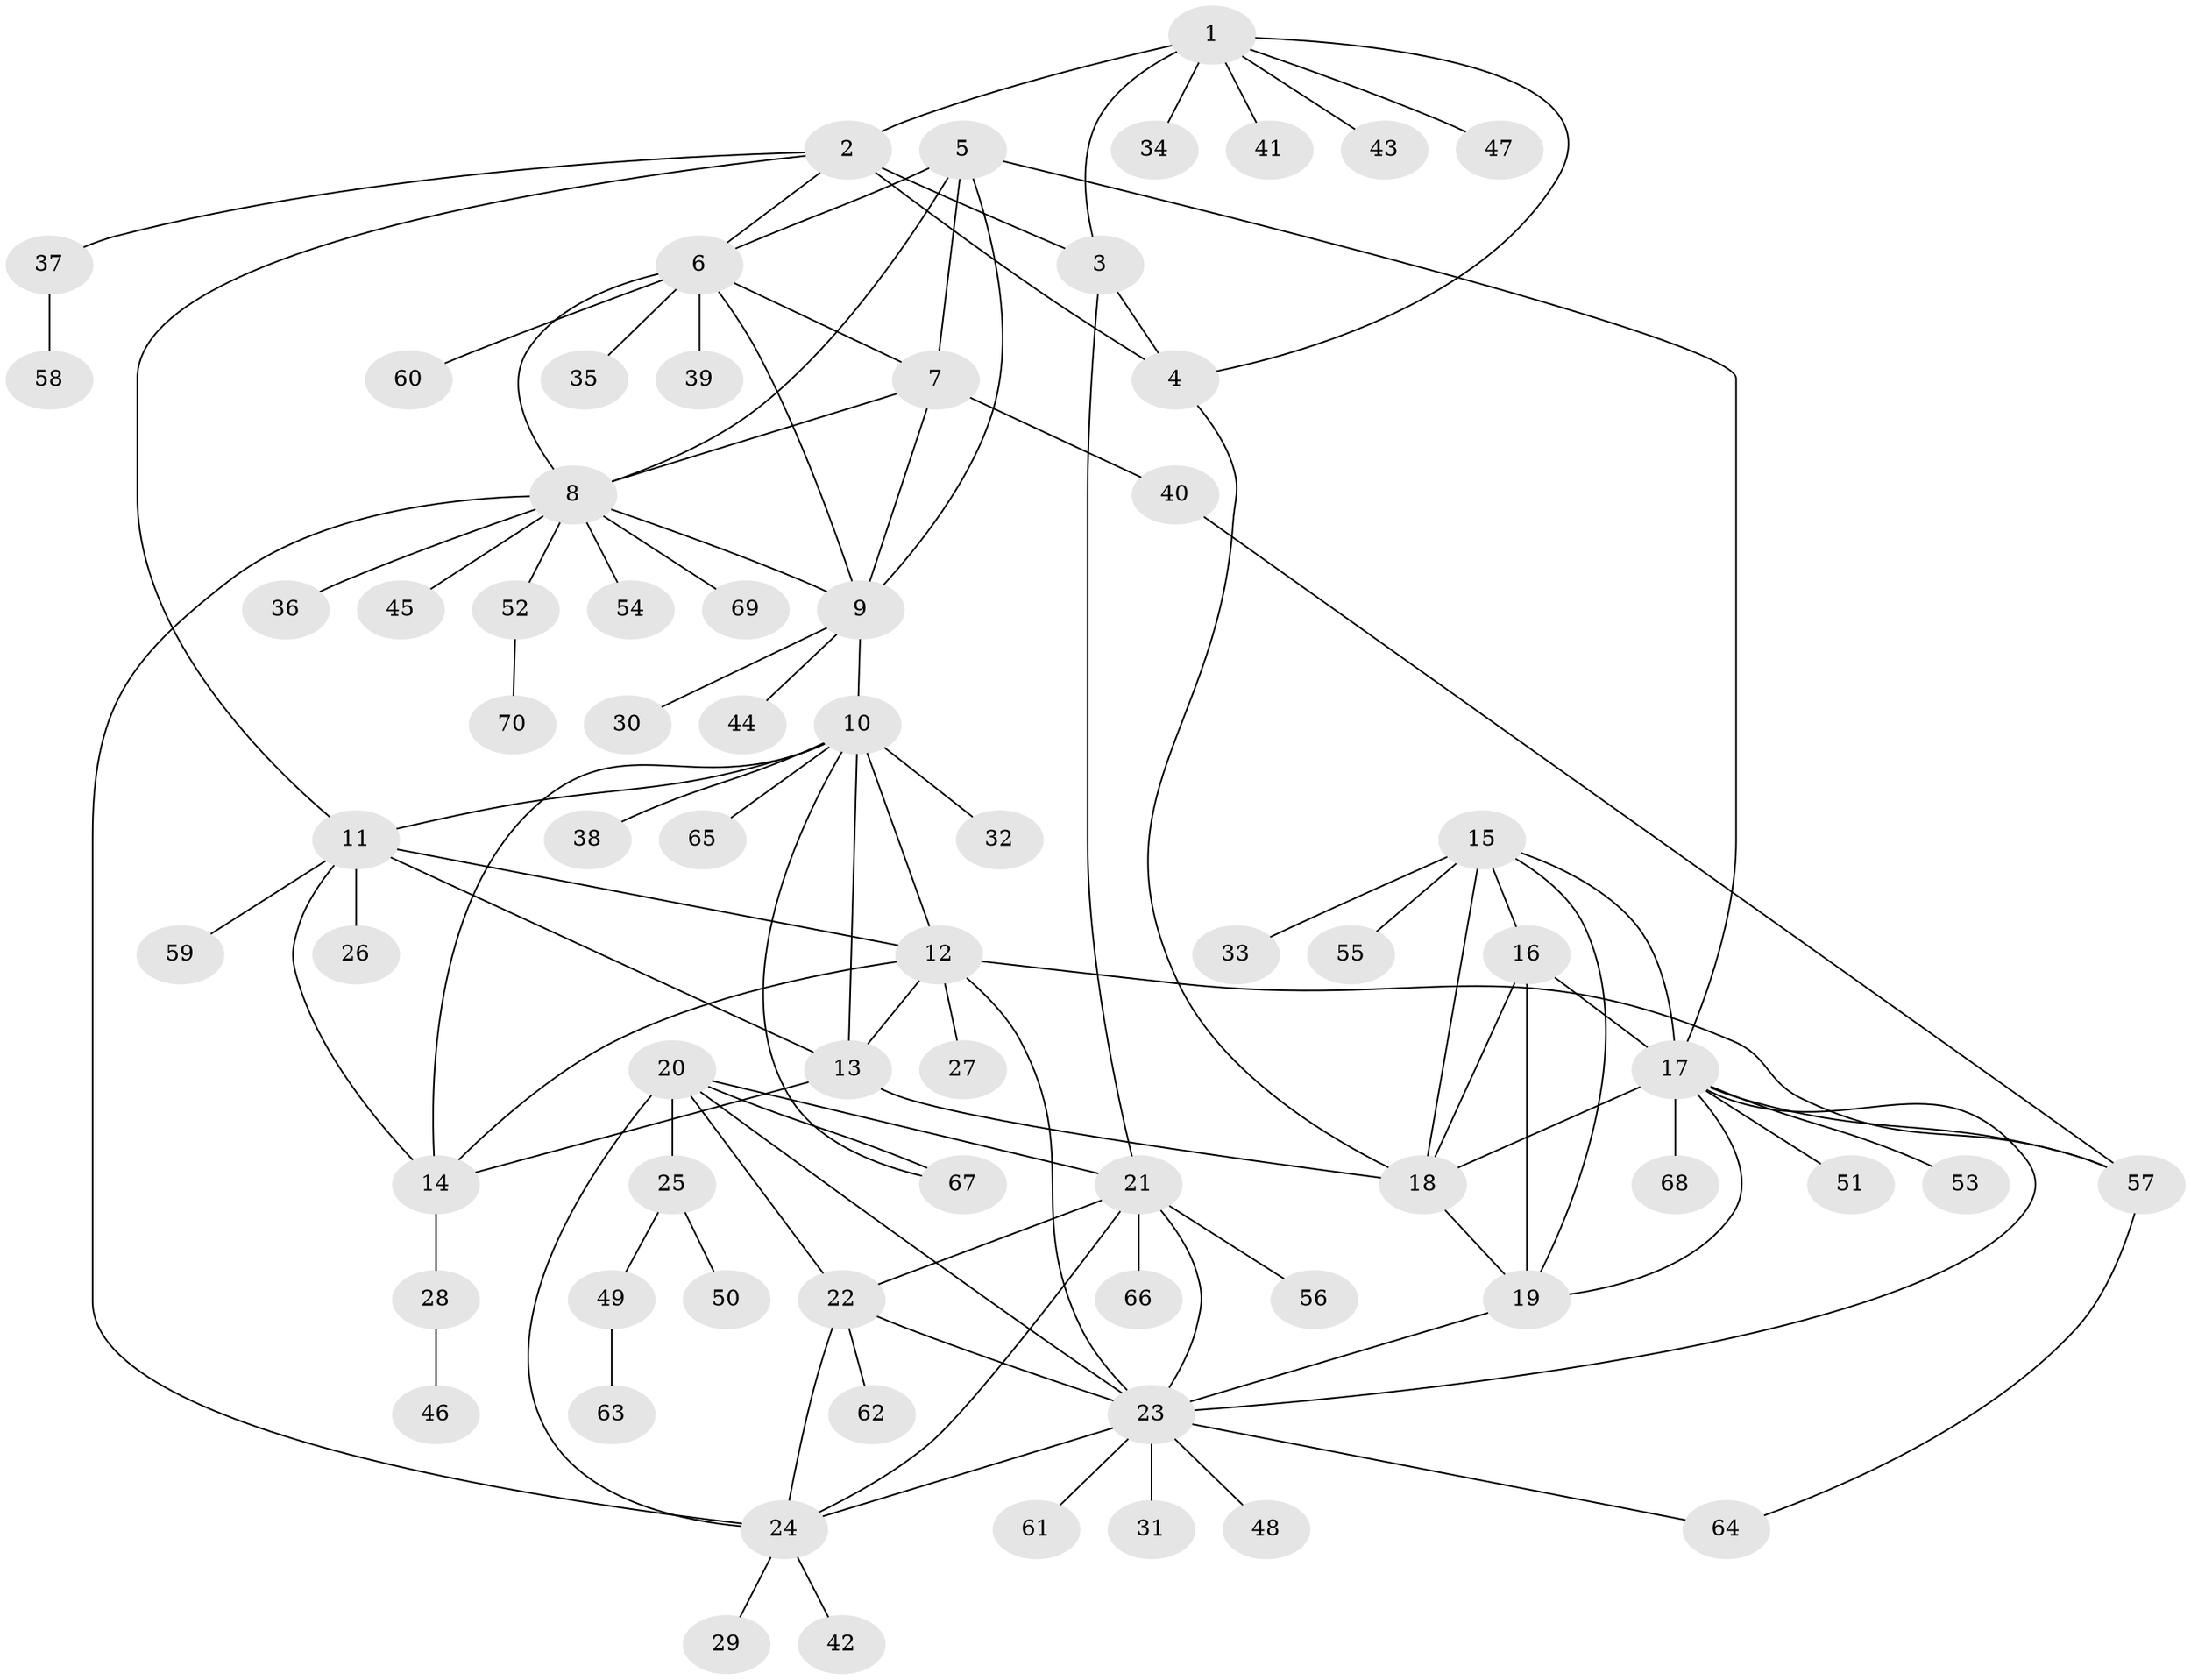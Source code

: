 // original degree distribution, {9: 0.02, 8: 0.06, 5: 0.01, 6: 0.05, 4: 0.04, 7: 0.05, 11: 0.02, 10: 0.01, 12: 0.01, 1: 0.62, 2: 0.11}
// Generated by graph-tools (version 1.1) at 2025/52/03/04/25 22:52:36]
// undirected, 70 vertices, 107 edges
graph export_dot {
  node [color=gray90,style=filled];
  1;
  2;
  3;
  4;
  5;
  6;
  7;
  8;
  9;
  10;
  11;
  12;
  13;
  14;
  15;
  16;
  17;
  18;
  19;
  20;
  21;
  22;
  23;
  24;
  25;
  26;
  27;
  28;
  29;
  30;
  31;
  32;
  33;
  34;
  35;
  36;
  37;
  38;
  39;
  40;
  41;
  42;
  43;
  44;
  45;
  46;
  47;
  48;
  49;
  50;
  51;
  52;
  53;
  54;
  55;
  56;
  57;
  58;
  59;
  60;
  61;
  62;
  63;
  64;
  65;
  66;
  67;
  68;
  69;
  70;
  1 -- 2 [weight=1.0];
  1 -- 3 [weight=2.0];
  1 -- 4 [weight=1.0];
  1 -- 34 [weight=1.0];
  1 -- 41 [weight=1.0];
  1 -- 43 [weight=1.0];
  1 -- 47 [weight=1.0];
  2 -- 3 [weight=2.0];
  2 -- 4 [weight=1.0];
  2 -- 6 [weight=1.0];
  2 -- 11 [weight=1.0];
  2 -- 37 [weight=1.0];
  3 -- 4 [weight=2.0];
  3 -- 21 [weight=1.0];
  4 -- 18 [weight=1.0];
  5 -- 6 [weight=1.0];
  5 -- 7 [weight=1.0];
  5 -- 8 [weight=1.0];
  5 -- 9 [weight=1.0];
  5 -- 17 [weight=1.0];
  6 -- 7 [weight=1.0];
  6 -- 8 [weight=1.0];
  6 -- 9 [weight=1.0];
  6 -- 35 [weight=1.0];
  6 -- 39 [weight=1.0];
  6 -- 60 [weight=1.0];
  7 -- 8 [weight=1.0];
  7 -- 9 [weight=1.0];
  7 -- 40 [weight=2.0];
  8 -- 9 [weight=1.0];
  8 -- 24 [weight=1.0];
  8 -- 36 [weight=1.0];
  8 -- 45 [weight=1.0];
  8 -- 52 [weight=1.0];
  8 -- 54 [weight=1.0];
  8 -- 69 [weight=1.0];
  9 -- 10 [weight=1.0];
  9 -- 30 [weight=1.0];
  9 -- 44 [weight=1.0];
  10 -- 11 [weight=1.0];
  10 -- 12 [weight=1.0];
  10 -- 13 [weight=1.0];
  10 -- 14 [weight=1.0];
  10 -- 32 [weight=1.0];
  10 -- 38 [weight=1.0];
  10 -- 65 [weight=1.0];
  10 -- 67 [weight=1.0];
  11 -- 12 [weight=1.0];
  11 -- 13 [weight=1.0];
  11 -- 14 [weight=1.0];
  11 -- 26 [weight=1.0];
  11 -- 59 [weight=1.0];
  12 -- 13 [weight=1.0];
  12 -- 14 [weight=1.0];
  12 -- 23 [weight=1.0];
  12 -- 27 [weight=1.0];
  12 -- 57 [weight=1.0];
  13 -- 14 [weight=1.0];
  13 -- 18 [weight=1.0];
  14 -- 28 [weight=1.0];
  15 -- 16 [weight=1.0];
  15 -- 17 [weight=1.0];
  15 -- 18 [weight=1.0];
  15 -- 19 [weight=1.0];
  15 -- 33 [weight=1.0];
  15 -- 55 [weight=1.0];
  16 -- 17 [weight=1.0];
  16 -- 18 [weight=1.0];
  16 -- 19 [weight=3.0];
  17 -- 18 [weight=1.0];
  17 -- 19 [weight=1.0];
  17 -- 23 [weight=1.0];
  17 -- 51 [weight=1.0];
  17 -- 53 [weight=1.0];
  17 -- 57 [weight=1.0];
  17 -- 68 [weight=1.0];
  18 -- 19 [weight=1.0];
  19 -- 23 [weight=1.0];
  20 -- 21 [weight=1.0];
  20 -- 22 [weight=1.0];
  20 -- 23 [weight=1.0];
  20 -- 24 [weight=1.0];
  20 -- 25 [weight=1.0];
  20 -- 67 [weight=1.0];
  21 -- 22 [weight=1.0];
  21 -- 23 [weight=1.0];
  21 -- 24 [weight=1.0];
  21 -- 56 [weight=1.0];
  21 -- 66 [weight=1.0];
  22 -- 23 [weight=1.0];
  22 -- 24 [weight=1.0];
  22 -- 62 [weight=1.0];
  23 -- 24 [weight=1.0];
  23 -- 31 [weight=1.0];
  23 -- 48 [weight=1.0];
  23 -- 61 [weight=1.0];
  23 -- 64 [weight=1.0];
  24 -- 29 [weight=1.0];
  24 -- 42 [weight=1.0];
  25 -- 49 [weight=1.0];
  25 -- 50 [weight=1.0];
  28 -- 46 [weight=1.0];
  37 -- 58 [weight=1.0];
  40 -- 57 [weight=1.0];
  49 -- 63 [weight=1.0];
  52 -- 70 [weight=1.0];
  57 -- 64 [weight=1.0];
}
